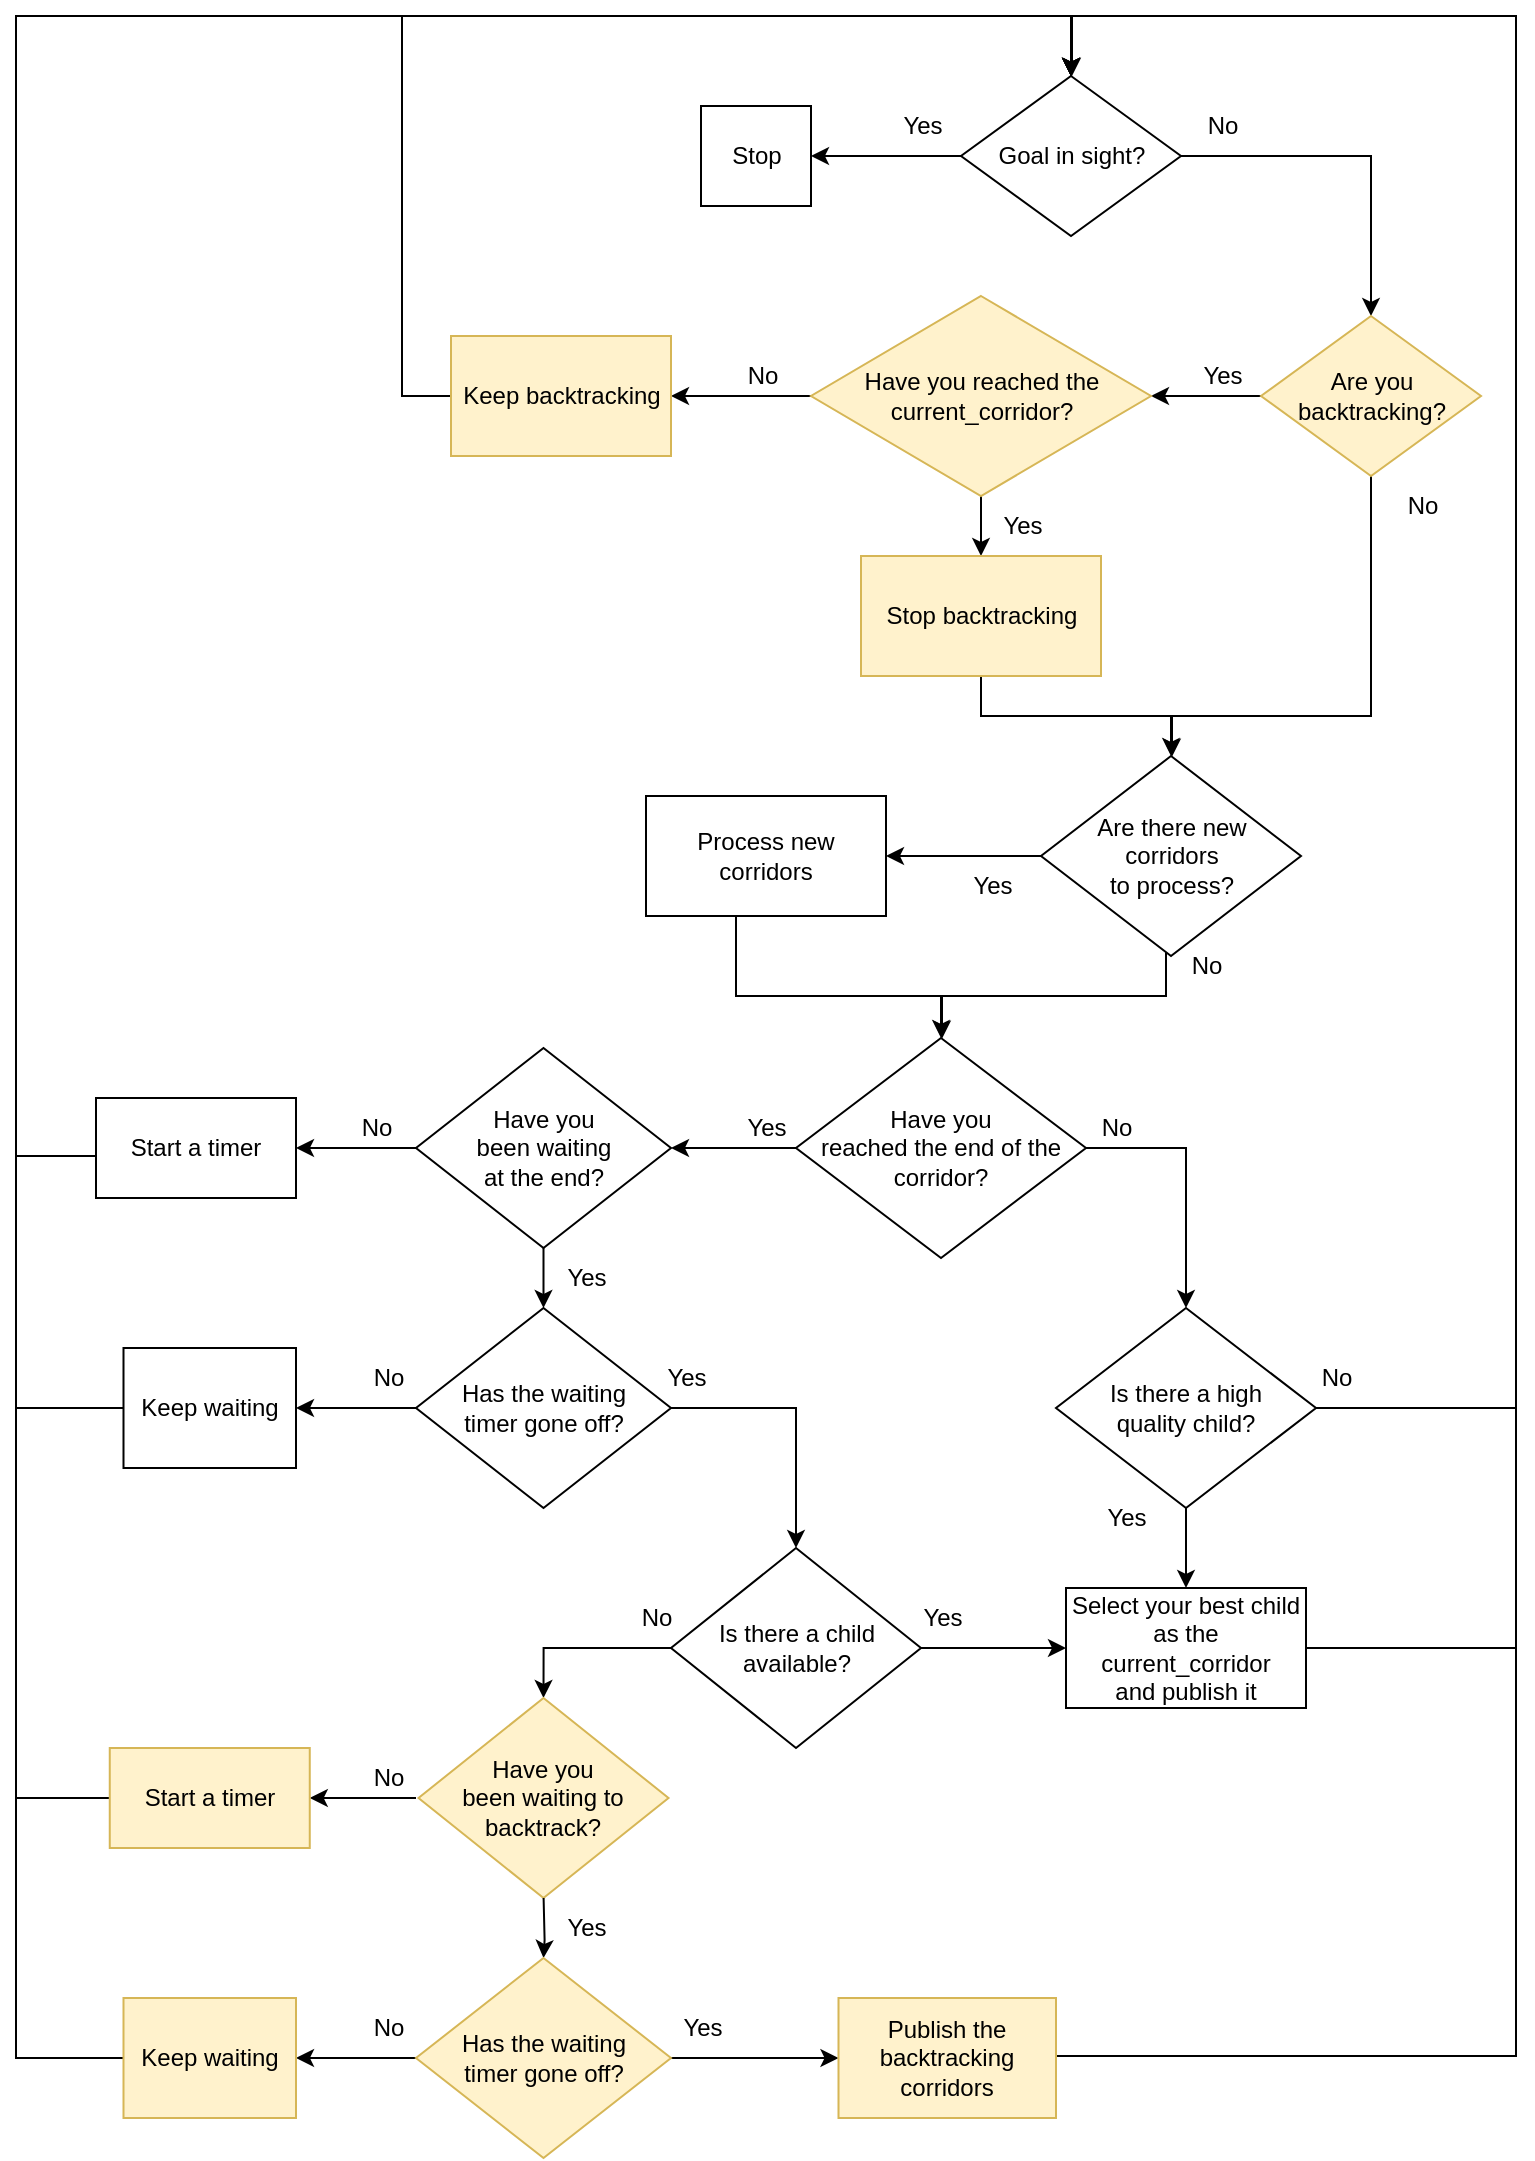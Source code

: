 <mxfile version="20.6.0" type="device"><diagram id="HU21AGF_ofv0vDxffL_T" name="Page-1"><mxGraphModel dx="2864" dy="1649" grid="1" gridSize="10" guides="1" tooltips="1" connect="1" arrows="1" fold="1" page="1" pageScale="1" pageWidth="850" pageHeight="1100" math="0" shadow="0"><root><mxCell id="0"/><mxCell id="1" parent="0"/><mxCell id="TD-gIzT5ncSiFsxfiz6a-13" value="" style="edgeStyle=orthogonalEdgeStyle;rounded=0;orthogonalLoop=1;jettySize=auto;html=1;" edge="1" parent="1" source="TD-gIzT5ncSiFsxfiz6a-2" target="TD-gIzT5ncSiFsxfiz6a-12"><mxGeometry relative="1" as="geometry"/></mxCell><mxCell id="TD-gIzT5ncSiFsxfiz6a-17" value="" style="edgeStyle=orthogonalEdgeStyle;rounded=0;orthogonalLoop=1;jettySize=auto;html=1;" edge="1" parent="1" source="TD-gIzT5ncSiFsxfiz6a-2" target="TD-gIzT5ncSiFsxfiz6a-16"><mxGeometry relative="1" as="geometry"/></mxCell><mxCell id="TD-gIzT5ncSiFsxfiz6a-2" value="Goal in sight?" style="rhombus;whiteSpace=wrap;html=1;" vertex="1" parent="1"><mxGeometry x="522.5" y="49" width="110" height="80" as="geometry"/></mxCell><mxCell id="TD-gIzT5ncSiFsxfiz6a-12" value="Stop" style="whiteSpace=wrap;html=1;" vertex="1" parent="1"><mxGeometry x="392.5" y="64" width="55" height="50" as="geometry"/></mxCell><mxCell id="TD-gIzT5ncSiFsxfiz6a-14" value="Yes" style="text;html=1;align=center;verticalAlign=middle;resizable=0;points=[];autosize=1;strokeColor=none;fillColor=none;" vertex="1" parent="1"><mxGeometry x="482.5" y="59" width="40" height="30" as="geometry"/></mxCell><mxCell id="TD-gIzT5ncSiFsxfiz6a-24" value="" style="edgeStyle=orthogonalEdgeStyle;rounded=0;orthogonalLoop=1;jettySize=auto;html=1;" edge="1" parent="1" source="TD-gIzT5ncSiFsxfiz6a-16" target="TD-gIzT5ncSiFsxfiz6a-23"><mxGeometry relative="1" as="geometry"/></mxCell><mxCell id="TD-gIzT5ncSiFsxfiz6a-34" value="" style="edgeStyle=orthogonalEdgeStyle;rounded=0;orthogonalLoop=1;jettySize=auto;html=1;" edge="1" parent="1" source="TD-gIzT5ncSiFsxfiz6a-16" target="TD-gIzT5ncSiFsxfiz6a-33"><mxGeometry relative="1" as="geometry"><Array as="points"><mxPoint x="728" y="369"/><mxPoint x="628" y="369"/></Array></mxGeometry></mxCell><mxCell id="TD-gIzT5ncSiFsxfiz6a-16" value="Are you backtracking?" style="rhombus;whiteSpace=wrap;html=1;fillColor=#fff2cc;strokeColor=#d6b656;" vertex="1" parent="1"><mxGeometry x="672.5" y="169" width="110" height="80" as="geometry"/></mxCell><mxCell id="TD-gIzT5ncSiFsxfiz6a-18" value="No" style="text;html=1;align=center;verticalAlign=middle;resizable=0;points=[];autosize=1;strokeColor=none;fillColor=none;" vertex="1" parent="1"><mxGeometry x="632.5" y="59" width="40" height="30" as="geometry"/></mxCell><mxCell id="TD-gIzT5ncSiFsxfiz6a-31" value="" style="edgeStyle=orthogonalEdgeStyle;rounded=0;orthogonalLoop=1;jettySize=auto;html=1;" edge="1" parent="1" source="TD-gIzT5ncSiFsxfiz6a-23" target="TD-gIzT5ncSiFsxfiz6a-30"><mxGeometry relative="1" as="geometry"/></mxCell><mxCell id="TD-gIzT5ncSiFsxfiz6a-100" style="edgeStyle=orthogonalEdgeStyle;rounded=0;orthogonalLoop=1;jettySize=auto;html=1;exitX=0;exitY=0.5;exitDx=0;exitDy=0;entryX=1;entryY=0.5;entryDx=0;entryDy=0;" edge="1" parent="1" source="TD-gIzT5ncSiFsxfiz6a-23" target="TD-gIzT5ncSiFsxfiz6a-26"><mxGeometry relative="1" as="geometry"/></mxCell><mxCell id="TD-gIzT5ncSiFsxfiz6a-23" value="Have you reached the current_corridor?" style="rhombus;whiteSpace=wrap;html=1;fillColor=#fff2cc;strokeColor=#d6b656;" vertex="1" parent="1"><mxGeometry x="447.5" y="159" width="170" height="100" as="geometry"/></mxCell><mxCell id="TD-gIzT5ncSiFsxfiz6a-25" value="Yes" style="text;html=1;align=center;verticalAlign=middle;resizable=0;points=[];autosize=1;strokeColor=none;fillColor=none;" vertex="1" parent="1"><mxGeometry x="632.5" y="184" width="40" height="30" as="geometry"/></mxCell><mxCell id="TD-gIzT5ncSiFsxfiz6a-29" style="edgeStyle=orthogonalEdgeStyle;rounded=0;orthogonalLoop=1;jettySize=auto;html=1;entryX=0.5;entryY=0;entryDx=0;entryDy=0;" edge="1" parent="1" source="TD-gIzT5ncSiFsxfiz6a-26" target="TD-gIzT5ncSiFsxfiz6a-2"><mxGeometry relative="1" as="geometry"><Array as="points"><mxPoint x="243" y="209"/><mxPoint x="243" y="19"/><mxPoint x="577" y="19"/></Array></mxGeometry></mxCell><mxCell id="TD-gIzT5ncSiFsxfiz6a-26" value="Keep backtracking" style="whiteSpace=wrap;html=1;fillColor=#fff2cc;strokeColor=#d6b656;" vertex="1" parent="1"><mxGeometry x="267.5" y="179" width="110" height="60" as="geometry"/></mxCell><mxCell id="TD-gIzT5ncSiFsxfiz6a-28" value="No" style="text;html=1;align=center;verticalAlign=middle;resizable=0;points=[];autosize=1;strokeColor=none;fillColor=none;" vertex="1" parent="1"><mxGeometry x="402.5" y="184" width="40" height="30" as="geometry"/></mxCell><mxCell id="TD-gIzT5ncSiFsxfiz6a-36" style="edgeStyle=orthogonalEdgeStyle;rounded=0;orthogonalLoop=1;jettySize=auto;html=1;entryX=0.5;entryY=0;entryDx=0;entryDy=0;" edge="1" parent="1" source="TD-gIzT5ncSiFsxfiz6a-30" target="TD-gIzT5ncSiFsxfiz6a-33"><mxGeometry relative="1" as="geometry"><Array as="points"><mxPoint x="533" y="369"/><mxPoint x="628" y="369"/></Array></mxGeometry></mxCell><mxCell id="TD-gIzT5ncSiFsxfiz6a-30" value="Stop backtracking" style="whiteSpace=wrap;html=1;fillColor=#fff2cc;strokeColor=#d6b656;" vertex="1" parent="1"><mxGeometry x="472.5" y="289" width="120" height="60" as="geometry"/></mxCell><mxCell id="TD-gIzT5ncSiFsxfiz6a-32" value="Yes" style="text;html=1;align=center;verticalAlign=middle;resizable=0;points=[];autosize=1;strokeColor=none;fillColor=none;" vertex="1" parent="1"><mxGeometry x="532.5" y="259" width="40" height="30" as="geometry"/></mxCell><mxCell id="TD-gIzT5ncSiFsxfiz6a-38" value="" style="edgeStyle=orthogonalEdgeStyle;rounded=0;orthogonalLoop=1;jettySize=auto;html=1;" edge="1" parent="1" source="TD-gIzT5ncSiFsxfiz6a-33" target="TD-gIzT5ncSiFsxfiz6a-37"><mxGeometry relative="1" as="geometry"><Array as="points"><mxPoint x="412.5" y="464"/></Array></mxGeometry></mxCell><mxCell id="TD-gIzT5ncSiFsxfiz6a-41" value="" style="edgeStyle=orthogonalEdgeStyle;rounded=0;orthogonalLoop=1;jettySize=auto;html=1;" edge="1" parent="1" source="TD-gIzT5ncSiFsxfiz6a-33" target="TD-gIzT5ncSiFsxfiz6a-40"><mxGeometry relative="1" as="geometry"><Array as="points"><mxPoint x="625" y="509"/><mxPoint x="513" y="509"/></Array></mxGeometry></mxCell><mxCell id="TD-gIzT5ncSiFsxfiz6a-33" value="Are there new&lt;br&gt;corridors&lt;br&gt;to process?" style="rhombus;whiteSpace=wrap;html=1;" vertex="1" parent="1"><mxGeometry x="562.5" y="389" width="130" height="100" as="geometry"/></mxCell><mxCell id="TD-gIzT5ncSiFsxfiz6a-35" value="No" style="text;html=1;align=center;verticalAlign=middle;resizable=0;points=[];autosize=1;strokeColor=none;fillColor=none;" vertex="1" parent="1"><mxGeometry x="732.5" y="249" width="40" height="30" as="geometry"/></mxCell><mxCell id="TD-gIzT5ncSiFsxfiz6a-42" style="edgeStyle=orthogonalEdgeStyle;rounded=0;orthogonalLoop=1;jettySize=auto;html=1;entryX=0.5;entryY=0;entryDx=0;entryDy=0;" edge="1" parent="1" source="TD-gIzT5ncSiFsxfiz6a-37" target="TD-gIzT5ncSiFsxfiz6a-40"><mxGeometry relative="1" as="geometry"><Array as="points"><mxPoint x="410" y="509"/><mxPoint x="513" y="509"/></Array></mxGeometry></mxCell><mxCell id="TD-gIzT5ncSiFsxfiz6a-37" value="Process new corridors" style="whiteSpace=wrap;html=1;" vertex="1" parent="1"><mxGeometry x="365" y="409" width="120" height="60" as="geometry"/></mxCell><mxCell id="TD-gIzT5ncSiFsxfiz6a-39" value="Yes" style="text;html=1;align=center;verticalAlign=middle;resizable=0;points=[];autosize=1;strokeColor=none;fillColor=none;" vertex="1" parent="1"><mxGeometry x="517.5" y="439" width="40" height="30" as="geometry"/></mxCell><mxCell id="TD-gIzT5ncSiFsxfiz6a-46" style="edgeStyle=orthogonalEdgeStyle;rounded=0;orthogonalLoop=1;jettySize=auto;html=1;exitX=1;exitY=0.5;exitDx=0;exitDy=0;" edge="1" parent="1" source="TD-gIzT5ncSiFsxfiz6a-40" target="TD-gIzT5ncSiFsxfiz6a-45"><mxGeometry relative="1" as="geometry"/></mxCell><mxCell id="TD-gIzT5ncSiFsxfiz6a-49" value="" style="edgeStyle=orthogonalEdgeStyle;rounded=0;orthogonalLoop=1;jettySize=auto;html=1;" edge="1" parent="1" source="TD-gIzT5ncSiFsxfiz6a-40" target="TD-gIzT5ncSiFsxfiz6a-48"><mxGeometry relative="1" as="geometry"><Array as="points"><mxPoint x="326" y="585"/></Array></mxGeometry></mxCell><mxCell id="TD-gIzT5ncSiFsxfiz6a-40" value="Have you&lt;br&gt;reached the end of the corridor?" style="rhombus;whiteSpace=wrap;html=1;" vertex="1" parent="1"><mxGeometry x="440" y="530" width="145" height="110" as="geometry"/></mxCell><mxCell id="TD-gIzT5ncSiFsxfiz6a-44" value="No" style="text;html=1;align=center;verticalAlign=middle;resizable=0;points=[];autosize=1;strokeColor=none;fillColor=none;" vertex="1" parent="1"><mxGeometry x="625" y="479" width="40" height="30" as="geometry"/></mxCell><mxCell id="TD-gIzT5ncSiFsxfiz6a-69" style="edgeStyle=orthogonalEdgeStyle;rounded=0;orthogonalLoop=1;jettySize=auto;html=1;entryX=0.5;entryY=0;entryDx=0;entryDy=0;" edge="1" parent="1" source="TD-gIzT5ncSiFsxfiz6a-45" target="TD-gIzT5ncSiFsxfiz6a-2"><mxGeometry relative="1" as="geometry"><Array as="points"><mxPoint x="800" y="715"/><mxPoint x="800" y="19"/><mxPoint x="578" y="19"/></Array></mxGeometry></mxCell><mxCell id="TD-gIzT5ncSiFsxfiz6a-74" style="edgeStyle=orthogonalEdgeStyle;rounded=0;orthogonalLoop=1;jettySize=auto;html=1;exitX=0.5;exitY=1;exitDx=0;exitDy=0;entryX=0.5;entryY=0;entryDx=0;entryDy=0;" edge="1" parent="1" source="TD-gIzT5ncSiFsxfiz6a-45" target="TD-gIzT5ncSiFsxfiz6a-62"><mxGeometry relative="1" as="geometry"/></mxCell><mxCell id="TD-gIzT5ncSiFsxfiz6a-45" value="Is there a high&lt;br&gt;quality child?" style="rhombus;whiteSpace=wrap;html=1;" vertex="1" parent="1"><mxGeometry x="570" y="665" width="130" height="100" as="geometry"/></mxCell><mxCell id="TD-gIzT5ncSiFsxfiz6a-47" value="No" style="text;html=1;align=center;verticalAlign=middle;resizable=0;points=[];autosize=1;strokeColor=none;fillColor=none;" vertex="1" parent="1"><mxGeometry x="580" y="560" width="40" height="30" as="geometry"/></mxCell><mxCell id="TD-gIzT5ncSiFsxfiz6a-52" value="" style="edgeStyle=orthogonalEdgeStyle;rounded=0;orthogonalLoop=1;jettySize=auto;html=1;" edge="1" parent="1" source="TD-gIzT5ncSiFsxfiz6a-48" target="TD-gIzT5ncSiFsxfiz6a-51"><mxGeometry relative="1" as="geometry"><Array as="points"><mxPoint x="213" y="585"/></Array></mxGeometry></mxCell><mxCell id="TD-gIzT5ncSiFsxfiz6a-56" value="" style="edgeStyle=orthogonalEdgeStyle;rounded=0;orthogonalLoop=1;jettySize=auto;html=1;" edge="1" parent="1" source="TD-gIzT5ncSiFsxfiz6a-48" target="TD-gIzT5ncSiFsxfiz6a-55"><mxGeometry relative="1" as="geometry"/></mxCell><mxCell id="TD-gIzT5ncSiFsxfiz6a-48" value="Have you&lt;br&gt;been waiting &lt;br&gt;at the end?" style="rhombus;whiteSpace=wrap;html=1;" vertex="1" parent="1"><mxGeometry x="250" y="535" width="127.5" height="100" as="geometry"/></mxCell><mxCell id="TD-gIzT5ncSiFsxfiz6a-50" value="Yes" style="text;html=1;align=center;verticalAlign=middle;resizable=0;points=[];autosize=1;strokeColor=none;fillColor=none;" vertex="1" parent="1"><mxGeometry x="405" y="560" width="40" height="30" as="geometry"/></mxCell><mxCell id="TD-gIzT5ncSiFsxfiz6a-53" style="edgeStyle=orthogonalEdgeStyle;rounded=0;orthogonalLoop=1;jettySize=auto;html=1;entryX=0.5;entryY=0;entryDx=0;entryDy=0;" edge="1" parent="1" source="TD-gIzT5ncSiFsxfiz6a-51" target="TD-gIzT5ncSiFsxfiz6a-2"><mxGeometry relative="1" as="geometry"><mxPoint x="490" y="19" as="targetPoint"/><Array as="points"><mxPoint x="50" y="589"/><mxPoint x="50" y="19"/><mxPoint x="577" y="19"/></Array></mxGeometry></mxCell><mxCell id="TD-gIzT5ncSiFsxfiz6a-51" value="Start a timer" style="whiteSpace=wrap;html=1;" vertex="1" parent="1"><mxGeometry x="90" y="560" width="100" height="50" as="geometry"/></mxCell><mxCell id="TD-gIzT5ncSiFsxfiz6a-54" value="No" style="text;html=1;align=center;verticalAlign=middle;resizable=0;points=[];autosize=1;strokeColor=none;fillColor=none;" vertex="1" parent="1"><mxGeometry x="210" y="560" width="40" height="30" as="geometry"/></mxCell><mxCell id="TD-gIzT5ncSiFsxfiz6a-59" value="" style="edgeStyle=orthogonalEdgeStyle;rounded=0;orthogonalLoop=1;jettySize=auto;html=1;" edge="1" parent="1" source="TD-gIzT5ncSiFsxfiz6a-55" target="TD-gIzT5ncSiFsxfiz6a-58"><mxGeometry relative="1" as="geometry"><Array as="points"><mxPoint x="213" y="715"/></Array></mxGeometry></mxCell><mxCell id="TD-gIzT5ncSiFsxfiz6a-72" style="edgeStyle=orthogonalEdgeStyle;rounded=0;orthogonalLoop=1;jettySize=auto;html=1;exitX=1;exitY=0.5;exitDx=0;exitDy=0;entryX=0.5;entryY=0;entryDx=0;entryDy=0;" edge="1" parent="1" source="TD-gIzT5ncSiFsxfiz6a-55" target="TD-gIzT5ncSiFsxfiz6a-71"><mxGeometry relative="1" as="geometry"/></mxCell><mxCell id="TD-gIzT5ncSiFsxfiz6a-55" value="Has the waiting&lt;br&gt;timer gone off?" style="rhombus;whiteSpace=wrap;html=1;" vertex="1" parent="1"><mxGeometry x="250" y="665" width="127.5" height="100" as="geometry"/></mxCell><mxCell id="TD-gIzT5ncSiFsxfiz6a-57" value="Yes" style="text;html=1;align=center;verticalAlign=middle;resizable=0;points=[];autosize=1;strokeColor=none;fillColor=none;" vertex="1" parent="1"><mxGeometry x="315" y="635" width="40" height="30" as="geometry"/></mxCell><mxCell id="TD-gIzT5ncSiFsxfiz6a-61" style="edgeStyle=orthogonalEdgeStyle;rounded=0;orthogonalLoop=1;jettySize=auto;html=1;entryX=0.5;entryY=0;entryDx=0;entryDy=0;" edge="1" parent="1" source="TD-gIzT5ncSiFsxfiz6a-58" target="TD-gIzT5ncSiFsxfiz6a-2"><mxGeometry relative="1" as="geometry"><Array as="points"><mxPoint x="50" y="715"/><mxPoint x="50" y="19"/><mxPoint x="577" y="19"/></Array></mxGeometry></mxCell><mxCell id="TD-gIzT5ncSiFsxfiz6a-58" value="Keep waiting" style="whiteSpace=wrap;html=1;" vertex="1" parent="1"><mxGeometry x="103.75" y="685" width="86.25" height="60" as="geometry"/></mxCell><mxCell id="TD-gIzT5ncSiFsxfiz6a-60" value="No" style="text;html=1;align=center;verticalAlign=middle;resizable=0;points=[];autosize=1;strokeColor=none;fillColor=none;" vertex="1" parent="1"><mxGeometry x="215.63" y="685" width="40" height="30" as="geometry"/></mxCell><mxCell id="TD-gIzT5ncSiFsxfiz6a-76" style="edgeStyle=orthogonalEdgeStyle;rounded=0;orthogonalLoop=1;jettySize=auto;html=1;entryX=0.5;entryY=0;entryDx=0;entryDy=0;" edge="1" parent="1" source="TD-gIzT5ncSiFsxfiz6a-62" target="TD-gIzT5ncSiFsxfiz6a-2"><mxGeometry relative="1" as="geometry"><Array as="points"><mxPoint x="800" y="835"/><mxPoint x="800" y="19"/><mxPoint x="578" y="19"/></Array></mxGeometry></mxCell><mxCell id="TD-gIzT5ncSiFsxfiz6a-62" value="Select your best child as the current_corridor&lt;br&gt;and publish it" style="whiteSpace=wrap;html=1;" vertex="1" parent="1"><mxGeometry x="575" y="805" width="120" height="60" as="geometry"/></mxCell><mxCell id="TD-gIzT5ncSiFsxfiz6a-64" value="Yes" style="text;html=1;align=center;verticalAlign=middle;resizable=0;points=[];autosize=1;strokeColor=none;fillColor=none;" vertex="1" parent="1"><mxGeometry x="365" y="685" width="40" height="30" as="geometry"/></mxCell><mxCell id="TD-gIzT5ncSiFsxfiz6a-66" value="Yes" style="text;html=1;align=center;verticalAlign=middle;resizable=0;points=[];autosize=1;strokeColor=none;fillColor=none;" vertex="1" parent="1"><mxGeometry x="585" y="755" width="40" height="30" as="geometry"/></mxCell><mxCell id="TD-gIzT5ncSiFsxfiz6a-70" value="No" style="text;html=1;align=center;verticalAlign=middle;resizable=0;points=[];autosize=1;strokeColor=none;fillColor=none;" vertex="1" parent="1"><mxGeometry x="690" y="685" width="40" height="30" as="geometry"/></mxCell><mxCell id="TD-gIzT5ncSiFsxfiz6a-73" style="edgeStyle=orthogonalEdgeStyle;rounded=0;orthogonalLoop=1;jettySize=auto;html=1;" edge="1" parent="1" source="TD-gIzT5ncSiFsxfiz6a-71" target="TD-gIzT5ncSiFsxfiz6a-62"><mxGeometry relative="1" as="geometry"/></mxCell><mxCell id="TD-gIzT5ncSiFsxfiz6a-79" style="edgeStyle=orthogonalEdgeStyle;rounded=0;orthogonalLoop=1;jettySize=auto;html=1;exitX=0;exitY=0.5;exitDx=0;exitDy=0;entryX=0.5;entryY=0;entryDx=0;entryDy=0;" edge="1" parent="1" source="TD-gIzT5ncSiFsxfiz6a-71" target="TD-gIzT5ncSiFsxfiz6a-77"><mxGeometry relative="1" as="geometry"/></mxCell><mxCell id="TD-gIzT5ncSiFsxfiz6a-71" value="Is there a child available?" style="rhombus;whiteSpace=wrap;html=1;" vertex="1" parent="1"><mxGeometry x="377.5" y="785" width="125" height="100" as="geometry"/></mxCell><mxCell id="TD-gIzT5ncSiFsxfiz6a-75" value="Yes" style="text;html=1;align=center;verticalAlign=middle;resizable=0;points=[];autosize=1;strokeColor=none;fillColor=none;" vertex="1" parent="1"><mxGeometry x="492.5" y="805" width="40" height="30" as="geometry"/></mxCell><mxCell id="TD-gIzT5ncSiFsxfiz6a-77" value="Have you&lt;br&gt;been waiting to backtrack?" style="rhombus;whiteSpace=wrap;html=1;fillColor=#fff2cc;strokeColor=#d6b656;" vertex="1" parent="1"><mxGeometry x="251.25" y="860" width="125" height="100" as="geometry"/></mxCell><mxCell id="TD-gIzT5ncSiFsxfiz6a-80" value="No" style="text;html=1;align=center;verticalAlign=middle;resizable=0;points=[];autosize=1;strokeColor=none;fillColor=none;" vertex="1" parent="1"><mxGeometry x="350" y="805" width="40" height="30" as="geometry"/></mxCell><mxCell id="TD-gIzT5ncSiFsxfiz6a-81" value="" style="edgeStyle=orthogonalEdgeStyle;rounded=0;orthogonalLoop=1;jettySize=auto;html=1;" edge="1" parent="1" target="TD-gIzT5ncSiFsxfiz6a-83"><mxGeometry relative="1" as="geometry"><mxPoint x="250" y="910" as="sourcePoint"/><Array as="points"><mxPoint x="213" y="910"/></Array></mxGeometry></mxCell><mxCell id="TD-gIzT5ncSiFsxfiz6a-82" value="" style="edgeStyle=orthogonalEdgeStyle;rounded=0;orthogonalLoop=1;jettySize=auto;html=1;" edge="1" parent="1" target="TD-gIzT5ncSiFsxfiz6a-85"><mxGeometry relative="1" as="geometry"><mxPoint x="313.8" y="959.961" as="sourcePoint"/></mxGeometry></mxCell><mxCell id="TD-gIzT5ncSiFsxfiz6a-99" style="edgeStyle=orthogonalEdgeStyle;rounded=0;orthogonalLoop=1;jettySize=auto;html=1;exitX=0;exitY=0.5;exitDx=0;exitDy=0;entryX=0.5;entryY=0;entryDx=0;entryDy=0;" edge="1" parent="1" source="TD-gIzT5ncSiFsxfiz6a-83" target="TD-gIzT5ncSiFsxfiz6a-2"><mxGeometry relative="1" as="geometry"><Array as="points"><mxPoint x="50" y="910"/><mxPoint x="50" y="19"/><mxPoint x="577" y="19"/></Array></mxGeometry></mxCell><mxCell id="TD-gIzT5ncSiFsxfiz6a-83" value="Start a timer" style="whiteSpace=wrap;html=1;fillColor=#fff2cc;strokeColor=#d6b656;" vertex="1" parent="1"><mxGeometry x="96.88" y="885" width="100" height="50" as="geometry"/></mxCell><mxCell id="TD-gIzT5ncSiFsxfiz6a-84" value="" style="edgeStyle=orthogonalEdgeStyle;rounded=0;orthogonalLoop=1;jettySize=auto;html=1;" edge="1" parent="1" source="TD-gIzT5ncSiFsxfiz6a-85" target="TD-gIzT5ncSiFsxfiz6a-87"><mxGeometry relative="1" as="geometry"><Array as="points"><mxPoint x="213" y="1040"/></Array></mxGeometry></mxCell><mxCell id="TD-gIzT5ncSiFsxfiz6a-91" value="" style="edgeStyle=orthogonalEdgeStyle;rounded=0;orthogonalLoop=1;jettySize=auto;html=1;" edge="1" parent="1" source="TD-gIzT5ncSiFsxfiz6a-85" target="TD-gIzT5ncSiFsxfiz6a-90"><mxGeometry relative="1" as="geometry"/></mxCell><mxCell id="TD-gIzT5ncSiFsxfiz6a-85" value="Has the waiting&lt;br&gt;timer gone off?" style="rhombus;whiteSpace=wrap;html=1;fillColor=#fff2cc;strokeColor=#d6b656;" vertex="1" parent="1"><mxGeometry x="250" y="990" width="127.5" height="100" as="geometry"/></mxCell><mxCell id="TD-gIzT5ncSiFsxfiz6a-86" value="Yes" style="text;html=1;align=center;verticalAlign=middle;resizable=0;points=[];autosize=1;strokeColor=none;fillColor=none;" vertex="1" parent="1"><mxGeometry x="315" y="960" width="40" height="30" as="geometry"/></mxCell><mxCell id="TD-gIzT5ncSiFsxfiz6a-96" style="edgeStyle=orthogonalEdgeStyle;rounded=0;orthogonalLoop=1;jettySize=auto;html=1;entryX=0.5;entryY=0;entryDx=0;entryDy=0;" edge="1" parent="1" source="TD-gIzT5ncSiFsxfiz6a-87" target="TD-gIzT5ncSiFsxfiz6a-2"><mxGeometry relative="1" as="geometry"><Array as="points"><mxPoint x="50" y="1040"/><mxPoint x="50" y="19"/><mxPoint x="577" y="19"/></Array></mxGeometry></mxCell><mxCell id="TD-gIzT5ncSiFsxfiz6a-87" value="Keep waiting" style="whiteSpace=wrap;html=1;fillColor=#fff2cc;strokeColor=#d6b656;" vertex="1" parent="1"><mxGeometry x="103.75" y="1010" width="86.25" height="60" as="geometry"/></mxCell><mxCell id="TD-gIzT5ncSiFsxfiz6a-88" value="No" style="text;html=1;align=center;verticalAlign=middle;resizable=0;points=[];autosize=1;strokeColor=none;fillColor=none;" vertex="1" parent="1"><mxGeometry x="215.63" y="1010" width="40" height="30" as="geometry"/></mxCell><mxCell id="TD-gIzT5ncSiFsxfiz6a-89" value="No" style="text;html=1;align=center;verticalAlign=middle;resizable=0;points=[];autosize=1;strokeColor=none;fillColor=none;" vertex="1" parent="1"><mxGeometry x="215.63" y="885" width="40" height="30" as="geometry"/></mxCell><mxCell id="TD-gIzT5ncSiFsxfiz6a-93" style="edgeStyle=orthogonalEdgeStyle;rounded=0;orthogonalLoop=1;jettySize=auto;html=1;exitX=1;exitY=0.5;exitDx=0;exitDy=0;entryX=0.5;entryY=0;entryDx=0;entryDy=0;" edge="1" parent="1" source="TD-gIzT5ncSiFsxfiz6a-90" target="TD-gIzT5ncSiFsxfiz6a-2"><mxGeometry relative="1" as="geometry"><Array as="points"><mxPoint x="800" y="1039"/><mxPoint x="800" y="19"/><mxPoint x="578" y="19"/><mxPoint x="578" y="49"/></Array></mxGeometry></mxCell><mxCell id="TD-gIzT5ncSiFsxfiz6a-90" value="Publish the backtracking corridors" style="whiteSpace=wrap;html=1;fillColor=#fff2cc;strokeColor=#d6b656;" vertex="1" parent="1"><mxGeometry x="461.25" y="1010" width="108.75" height="60" as="geometry"/></mxCell><mxCell id="TD-gIzT5ncSiFsxfiz6a-92" value="Yes" style="text;html=1;align=center;verticalAlign=middle;resizable=0;points=[];autosize=1;strokeColor=none;fillColor=none;" vertex="1" parent="1"><mxGeometry x="372.5" y="1010" width="40" height="30" as="geometry"/></mxCell></root></mxGraphModel></diagram></mxfile>
